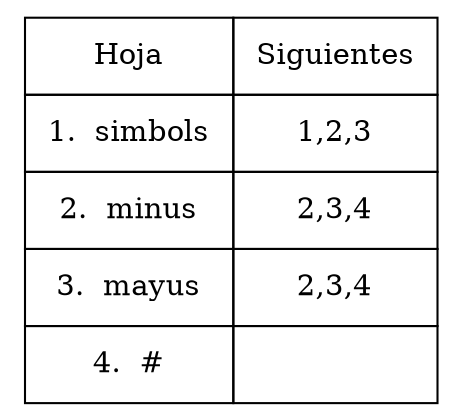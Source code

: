 digraph { 
  tbl [ 
 shape=plaintext
 label=<
<table border='0' cellborder='1' cellspacing='0' cellpadding='10'>
 <tr><td>Hoja</td><td>Siguientes</td></tr>
 <tr><td>1.  simbols</td><td>1,2,3</td></tr>
 <tr><td>2.  minus</td><td>2,3,4</td></tr>
 <tr><td>3.  mayus</td><td>2,3,4</td></tr>
 <tr><td>4.  #</td><td></td></tr>
</table>

    >];

}

